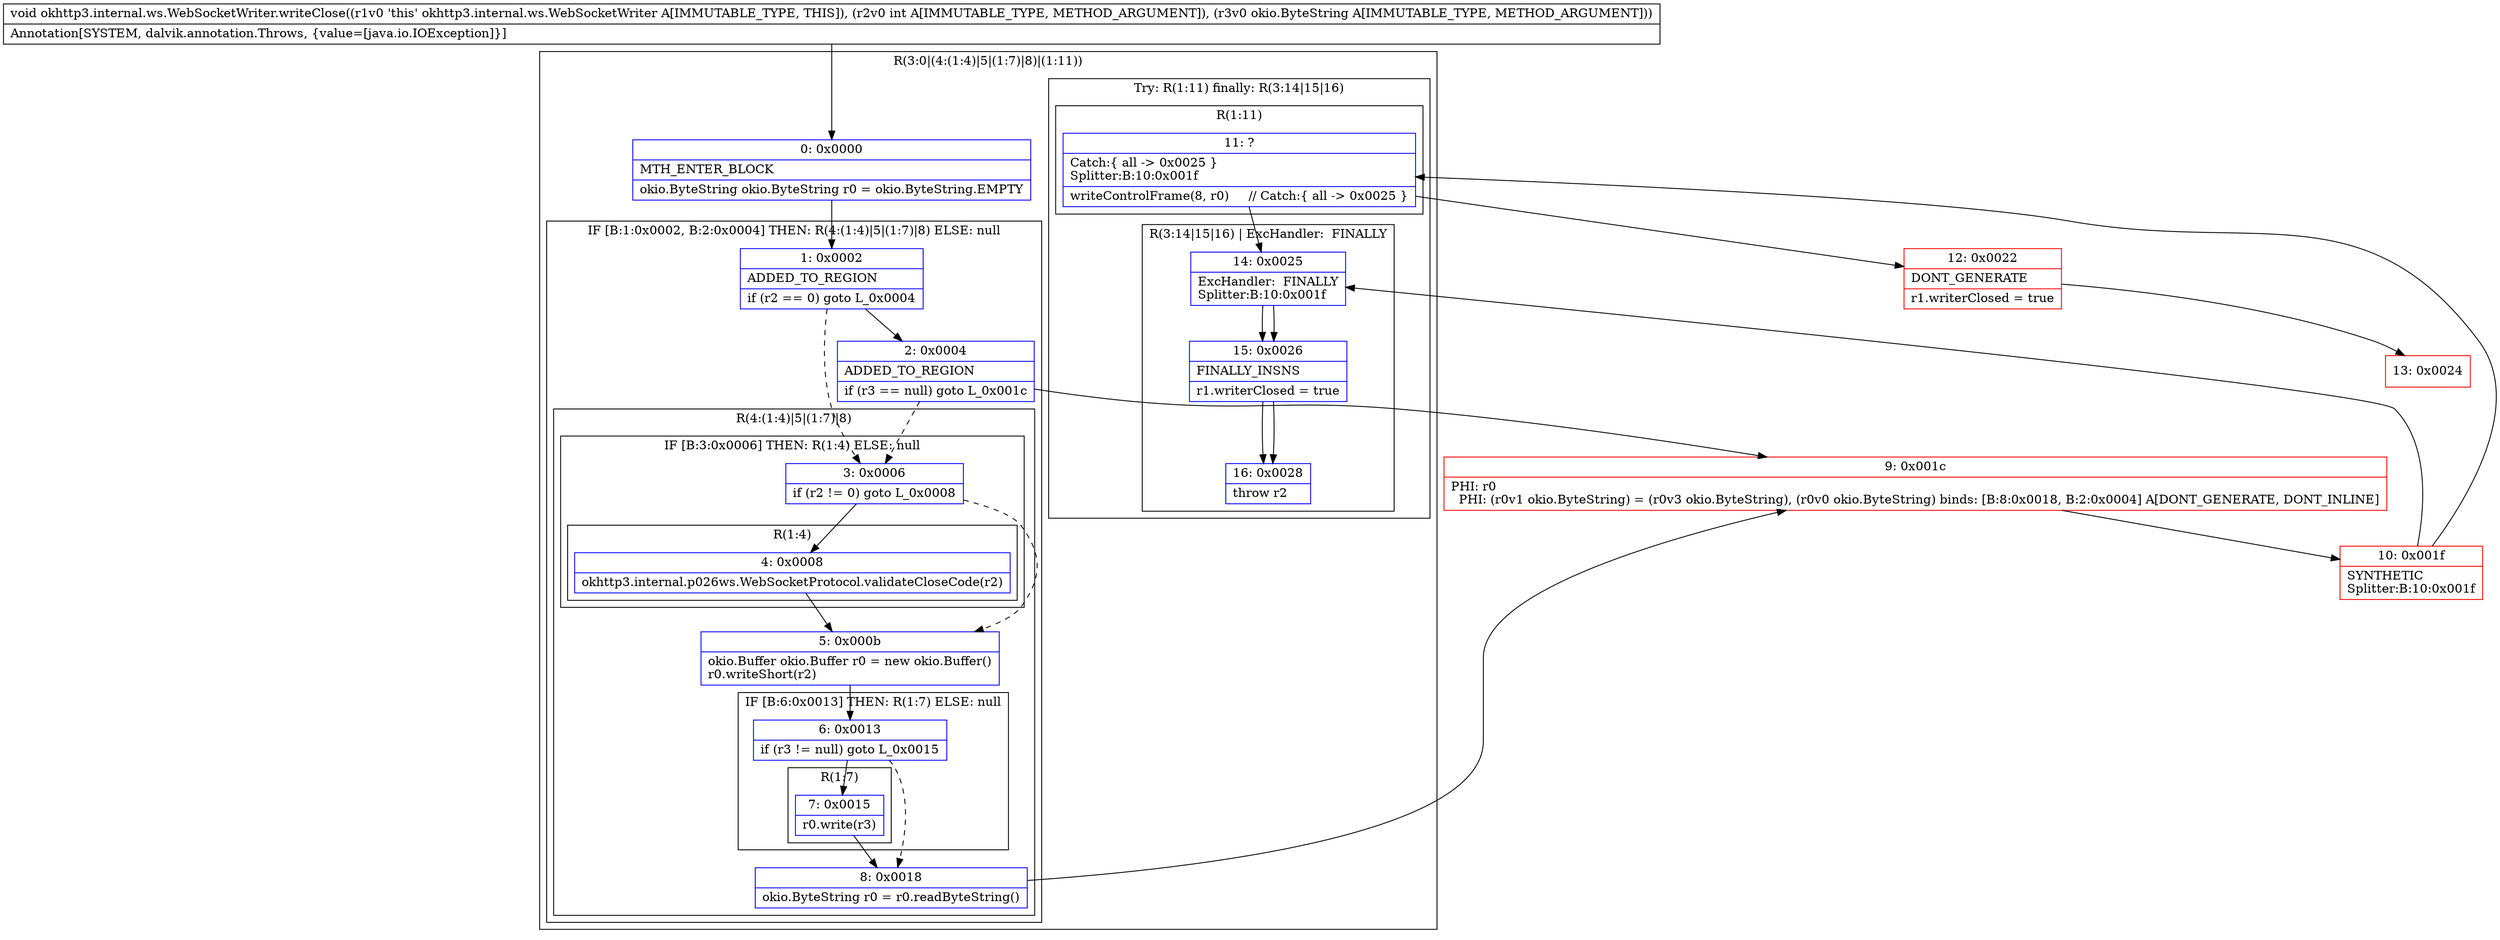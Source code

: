 digraph "CFG forokhttp3.internal.ws.WebSocketWriter.writeClose(ILokio\/ByteString;)V" {
subgraph cluster_Region_524050746 {
label = "R(3:0|(4:(1:4)|5|(1:7)|8)|(1:11))";
node [shape=record,color=blue];
Node_0 [shape=record,label="{0\:\ 0x0000|MTH_ENTER_BLOCK\l|okio.ByteString okio.ByteString r0 = okio.ByteString.EMPTY\l}"];
subgraph cluster_IfRegion_404375535 {
label = "IF [B:1:0x0002, B:2:0x0004] THEN: R(4:(1:4)|5|(1:7)|8) ELSE: null";
node [shape=record,color=blue];
Node_1 [shape=record,label="{1\:\ 0x0002|ADDED_TO_REGION\l|if (r2 == 0) goto L_0x0004\l}"];
Node_2 [shape=record,label="{2\:\ 0x0004|ADDED_TO_REGION\l|if (r3 == null) goto L_0x001c\l}"];
subgraph cluster_Region_1024018932 {
label = "R(4:(1:4)|5|(1:7)|8)";
node [shape=record,color=blue];
subgraph cluster_IfRegion_1531312116 {
label = "IF [B:3:0x0006] THEN: R(1:4) ELSE: null";
node [shape=record,color=blue];
Node_3 [shape=record,label="{3\:\ 0x0006|if (r2 != 0) goto L_0x0008\l}"];
subgraph cluster_Region_505097170 {
label = "R(1:4)";
node [shape=record,color=blue];
Node_4 [shape=record,label="{4\:\ 0x0008|okhttp3.internal.p026ws.WebSocketProtocol.validateCloseCode(r2)\l}"];
}
}
Node_5 [shape=record,label="{5\:\ 0x000b|okio.Buffer okio.Buffer r0 = new okio.Buffer()\lr0.writeShort(r2)\l}"];
subgraph cluster_IfRegion_1078514736 {
label = "IF [B:6:0x0013] THEN: R(1:7) ELSE: null";
node [shape=record,color=blue];
Node_6 [shape=record,label="{6\:\ 0x0013|if (r3 != null) goto L_0x0015\l}"];
subgraph cluster_Region_791635469 {
label = "R(1:7)";
node [shape=record,color=blue];
Node_7 [shape=record,label="{7\:\ 0x0015|r0.write(r3)\l}"];
}
}
Node_8 [shape=record,label="{8\:\ 0x0018|okio.ByteString r0 = r0.readByteString()\l}"];
}
}
subgraph cluster_TryCatchRegion_170383081 {
label = "Try: R(1:11) finally: R(3:14|15|16)";
node [shape=record,color=blue];
subgraph cluster_Region_1358137396 {
label = "R(1:11)";
node [shape=record,color=blue];
Node_11 [shape=record,label="{11\:\ ?|Catch:\{ all \-\> 0x0025 \}\lSplitter:B:10:0x001f\l|writeControlFrame(8, r0)     \/\/ Catch:\{ all \-\> 0x0025 \}\l}"];
}
subgraph cluster_Region_2116643342 {
label = "R(3:14|15|16) | ExcHandler:  FINALLY\l";
node [shape=record,color=blue];
Node_14 [shape=record,label="{14\:\ 0x0025|ExcHandler:  FINALLY\lSplitter:B:10:0x001f\l}"];
Node_15 [shape=record,label="{15\:\ 0x0026|FINALLY_INSNS\l|r1.writerClosed = true\l}"];
Node_16 [shape=record,label="{16\:\ 0x0028|throw r2\l}"];
}
}
}
subgraph cluster_Region_2116643342 {
label = "R(3:14|15|16) | ExcHandler:  FINALLY\l";
node [shape=record,color=blue];
Node_14 [shape=record,label="{14\:\ 0x0025|ExcHandler:  FINALLY\lSplitter:B:10:0x001f\l}"];
Node_15 [shape=record,label="{15\:\ 0x0026|FINALLY_INSNS\l|r1.writerClosed = true\l}"];
Node_16 [shape=record,label="{16\:\ 0x0028|throw r2\l}"];
}
Node_9 [shape=record,color=red,label="{9\:\ 0x001c|PHI: r0 \l  PHI: (r0v1 okio.ByteString) = (r0v3 okio.ByteString), (r0v0 okio.ByteString) binds: [B:8:0x0018, B:2:0x0004] A[DONT_GENERATE, DONT_INLINE]\l}"];
Node_10 [shape=record,color=red,label="{10\:\ 0x001f|SYNTHETIC\lSplitter:B:10:0x001f\l}"];
Node_12 [shape=record,color=red,label="{12\:\ 0x0022|DONT_GENERATE\l|r1.writerClosed = true\l}"];
Node_13 [shape=record,color=red,label="{13\:\ 0x0024}"];
MethodNode[shape=record,label="{void okhttp3.internal.ws.WebSocketWriter.writeClose((r1v0 'this' okhttp3.internal.ws.WebSocketWriter A[IMMUTABLE_TYPE, THIS]), (r2v0 int A[IMMUTABLE_TYPE, METHOD_ARGUMENT]), (r3v0 okio.ByteString A[IMMUTABLE_TYPE, METHOD_ARGUMENT]))  | Annotation[SYSTEM, dalvik.annotation.Throws, \{value=[java.io.IOException]\}]\l}"];
MethodNode -> Node_0;
Node_0 -> Node_1;
Node_1 -> Node_2;
Node_1 -> Node_3[style=dashed];
Node_2 -> Node_3[style=dashed];
Node_2 -> Node_9;
Node_3 -> Node_4;
Node_3 -> Node_5[style=dashed];
Node_4 -> Node_5;
Node_5 -> Node_6;
Node_6 -> Node_7;
Node_6 -> Node_8[style=dashed];
Node_7 -> Node_8;
Node_8 -> Node_9;
Node_11 -> Node_12;
Node_11 -> Node_14;
Node_14 -> Node_15;
Node_15 -> Node_16;
Node_14 -> Node_15;
Node_15 -> Node_16;
Node_9 -> Node_10;
Node_10 -> Node_11;
Node_10 -> Node_14;
Node_12 -> Node_13;
}

